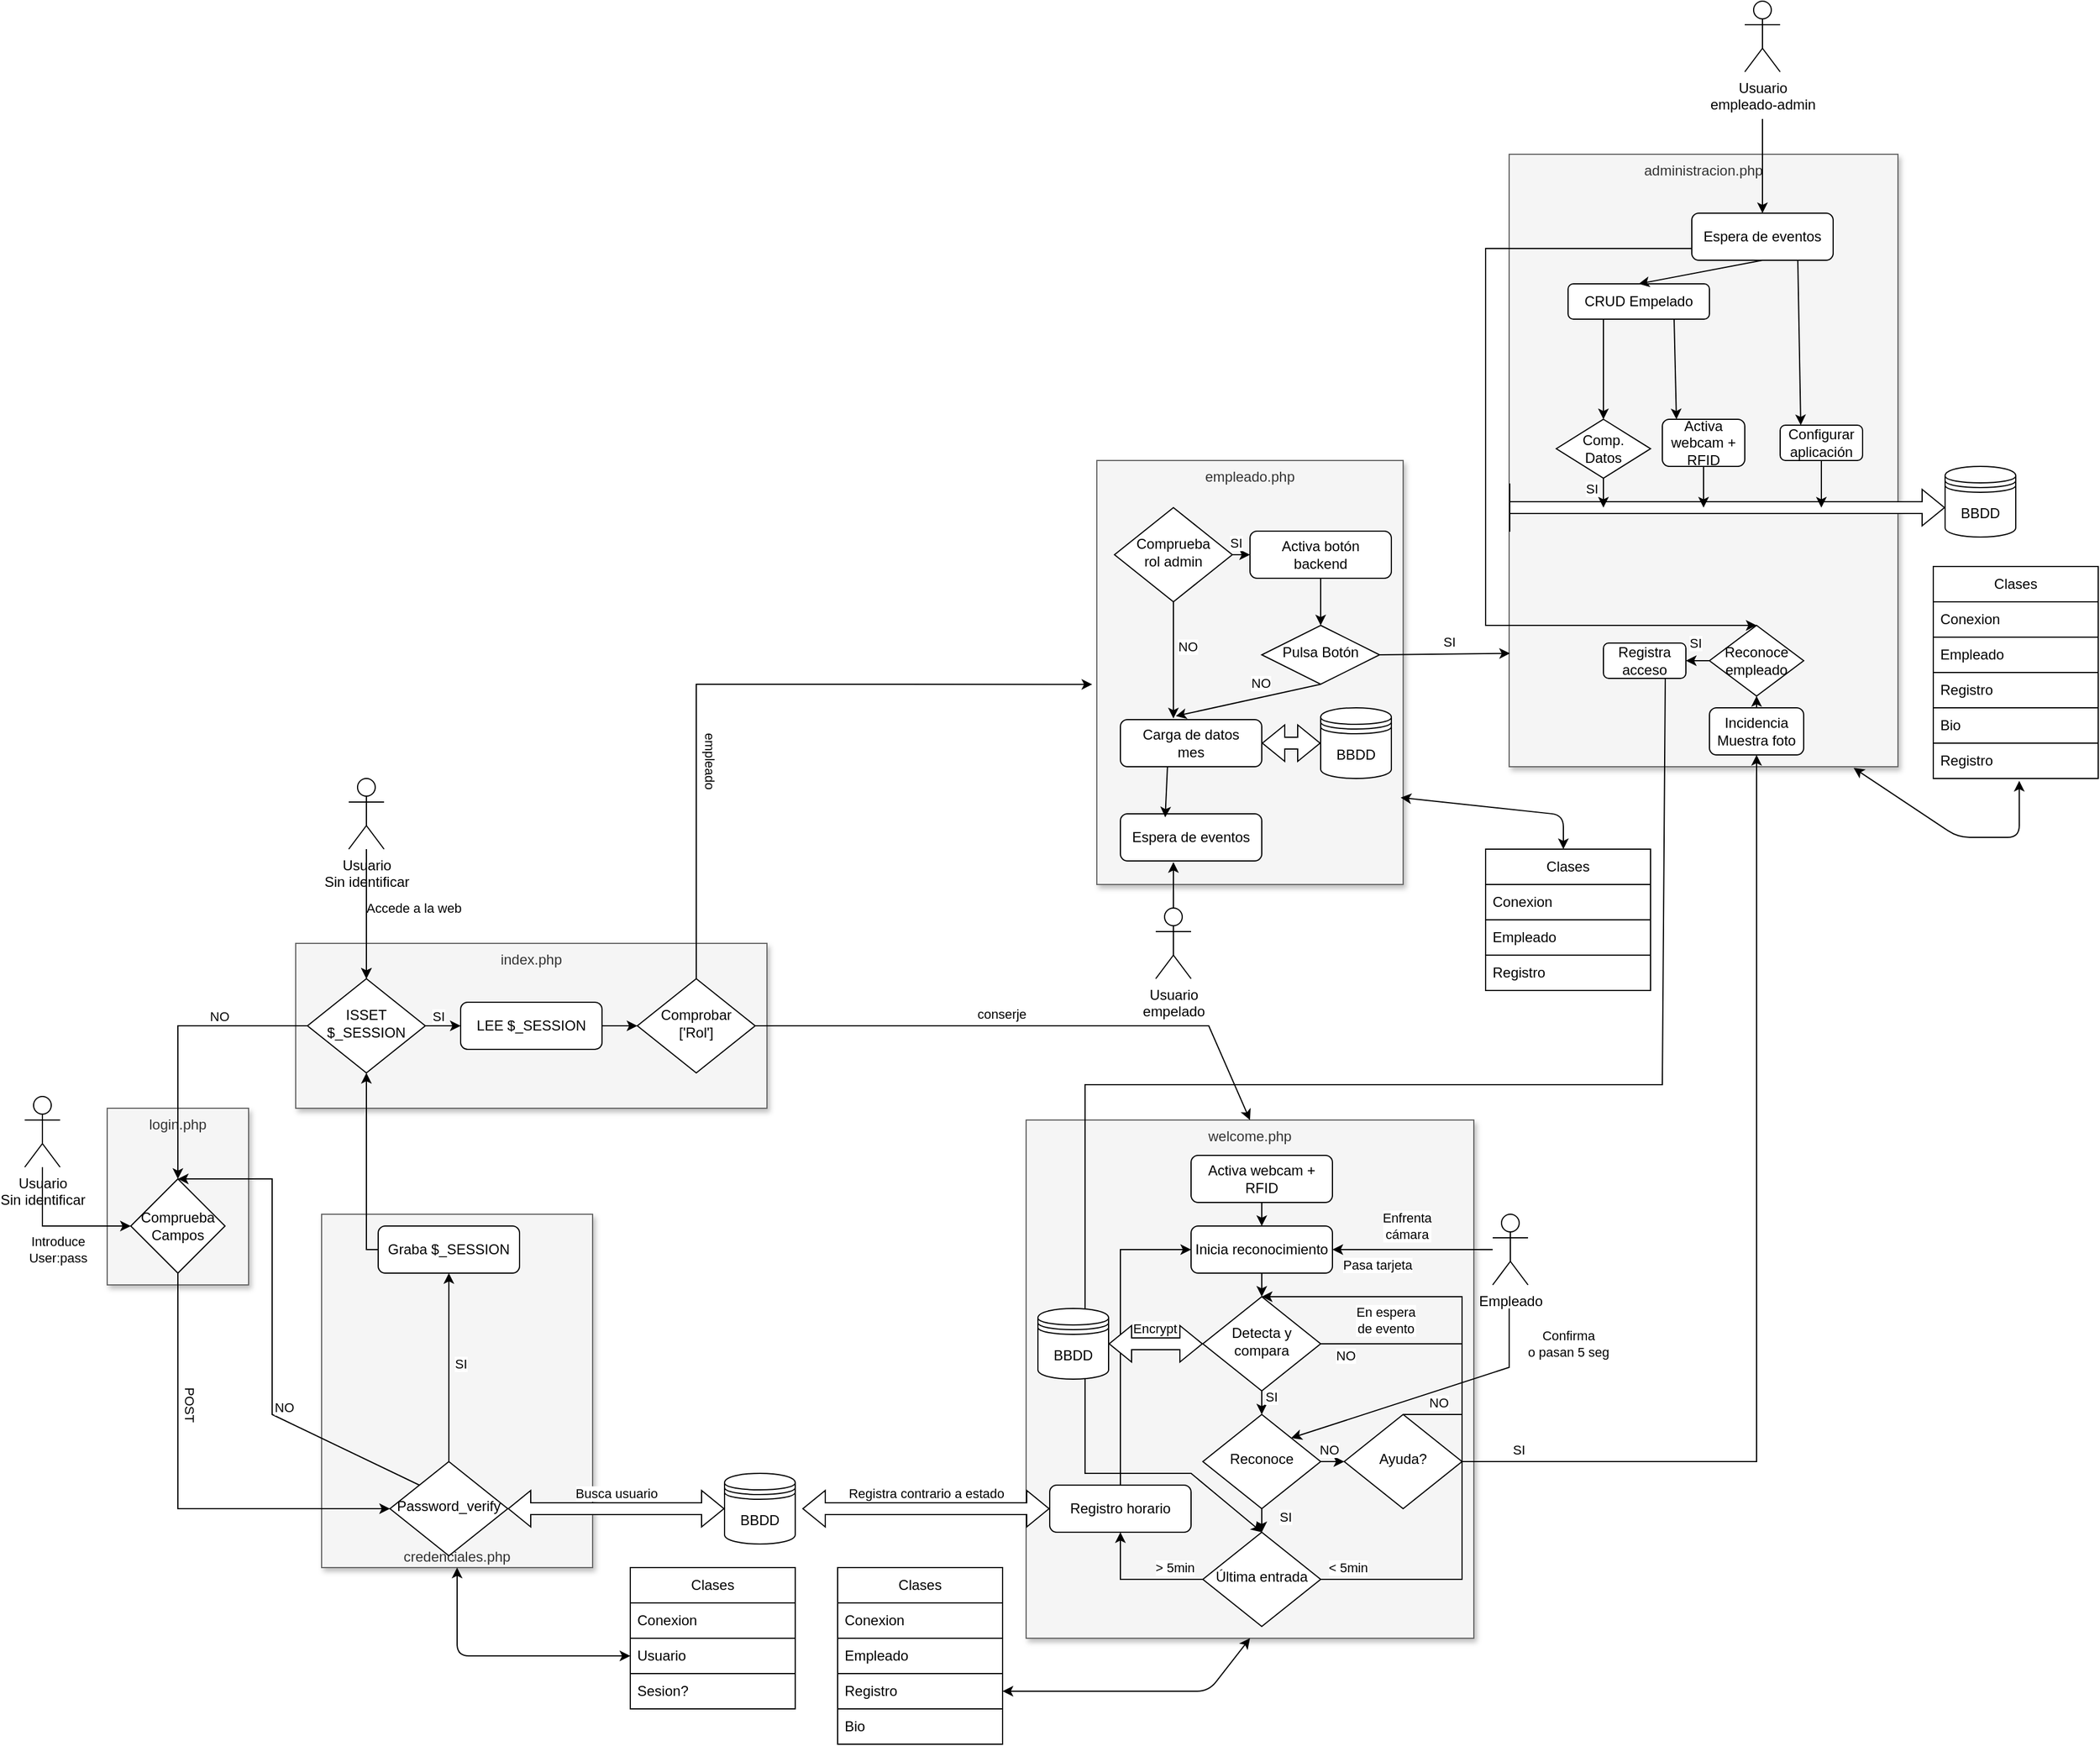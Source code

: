 <mxfile version="26.0.14">
  <diagram id="C5RBs43oDa-KdzZeNtuy" name="Page-1">
    <mxGraphModel dx="1650" dy="1921" grid="1" gridSize="10" guides="1" tooltips="1" connect="1" arrows="1" fold="1" page="1" pageScale="1" pageWidth="1654" pageHeight="1169" math="0" shadow="0">
      <root>
        <mxCell id="WIyWlLk6GJQsqaUBKTNV-0" />
        <mxCell id="WIyWlLk6GJQsqaUBKTNV-1" parent="WIyWlLk6GJQsqaUBKTNV-0" />
        <mxCell id="ayNapSwOZ2cSCfhmDnsV-29" value="credenciales.php" style="rounded=0;whiteSpace=wrap;html=1;shadow=1;fillColor=#f5f5f5;fontColor=#333333;strokeColor=#666666;verticalAlign=bottom;" parent="WIyWlLk6GJQsqaUBKTNV-1" vertex="1">
          <mxGeometry x="332" y="380" width="230" height="300" as="geometry" />
        </mxCell>
        <mxCell id="ayNapSwOZ2cSCfhmDnsV-28" value="index.php" style="rounded=0;whiteSpace=wrap;html=1;shadow=1;fillColor=#f5f5f5;fontColor=#333333;strokeColor=#666666;verticalAlign=top;" parent="WIyWlLk6GJQsqaUBKTNV-1" vertex="1">
          <mxGeometry x="310" y="150" width="400" height="140" as="geometry" />
        </mxCell>
        <mxCell id="WIyWlLk6GJQsqaUBKTNV-7" value="login.php" style="rounded=0;whiteSpace=wrap;html=1;fontSize=12;glass=0;strokeWidth=1;shadow=1;verticalAlign=top;fillColor=#f5f5f5;fontColor=#333333;strokeColor=#666666;" parent="WIyWlLk6GJQsqaUBKTNV-1" vertex="1">
          <mxGeometry x="150" y="290" width="120" height="150" as="geometry" />
        </mxCell>
        <mxCell id="WIyWlLk6GJQsqaUBKTNV-10" value="ISSET&lt;div&gt;$_SESSION&lt;/div&gt;" style="rhombus;whiteSpace=wrap;html=1;shadow=0;fontFamily=Helvetica;fontSize=12;align=center;strokeWidth=1;spacing=6;spacingTop=-4;" parent="WIyWlLk6GJQsqaUBKTNV-1" vertex="1">
          <mxGeometry x="320" y="180" width="100" height="80" as="geometry" />
        </mxCell>
        <mxCell id="WIyWlLk6GJQsqaUBKTNV-11" value="empleado.php" style="rounded=0;whiteSpace=wrap;html=1;fontSize=12;glass=0;strokeWidth=1;shadow=1;verticalAlign=top;fillColor=#f5f5f5;fontColor=#333333;strokeColor=#666666;" parent="WIyWlLk6GJQsqaUBKTNV-1" vertex="1">
          <mxGeometry x="990" y="-260" width="260" height="360" as="geometry" />
        </mxCell>
        <mxCell id="WIyWlLk6GJQsqaUBKTNV-12" value="welcome.php" style="rounded=0;whiteSpace=wrap;html=1;fontSize=12;glass=0;strokeWidth=1;shadow=1;verticalAlign=top;fillColor=#f5f5f5;fontColor=#333333;strokeColor=#666666;" parent="WIyWlLk6GJQsqaUBKTNV-1" vertex="1">
          <mxGeometry x="930" y="300" width="380" height="440" as="geometry" />
        </mxCell>
        <mxCell id="ayNapSwOZ2cSCfhmDnsV-0" value="Comprobar [&#39;Rol&#39;]" style="rhombus;whiteSpace=wrap;html=1;shadow=0;fontFamily=Helvetica;fontSize=12;align=center;strokeWidth=1;spacing=6;spacingTop=-4;" parent="WIyWlLk6GJQsqaUBKTNV-1" vertex="1">
          <mxGeometry x="600" y="180" width="100" height="80" as="geometry" />
        </mxCell>
        <mxCell id="ayNapSwOZ2cSCfhmDnsV-1" style="edgeStyle=orthogonalEdgeStyle;rounded=0;orthogonalLoop=1;jettySize=auto;html=1;exitX=0.5;exitY=1;exitDx=0;exitDy=0;" parent="WIyWlLk6GJQsqaUBKTNV-1" source="WIyWlLk6GJQsqaUBKTNV-12" target="WIyWlLk6GJQsqaUBKTNV-12" edge="1">
          <mxGeometry relative="1" as="geometry" />
        </mxCell>
        <mxCell id="ayNapSwOZ2cSCfhmDnsV-2" value="" style="endArrow=classic;html=1;rounded=0;exitX=0;exitY=0.5;exitDx=0;exitDy=0;entryX=0.5;entryY=0;entryDx=0;entryDy=0;" parent="WIyWlLk6GJQsqaUBKTNV-1" source="WIyWlLk6GJQsqaUBKTNV-10" target="ayNapSwOZ2cSCfhmDnsV-30" edge="1">
          <mxGeometry width="50" height="50" relative="1" as="geometry">
            <mxPoint x="650" y="530" as="sourcePoint" />
            <mxPoint x="700" y="480" as="targetPoint" />
            <Array as="points">
              <mxPoint x="210" y="220" />
            </Array>
          </mxGeometry>
        </mxCell>
        <mxCell id="ayNapSwOZ2cSCfhmDnsV-8" value="NO" style="edgeLabel;html=1;align=center;verticalAlign=middle;resizable=0;points=[];" parent="ayNapSwOZ2cSCfhmDnsV-2" vertex="1" connectable="0">
          <mxGeometry x="-0.369" relative="1" as="geometry">
            <mxPoint y="-8" as="offset" />
          </mxGeometry>
        </mxCell>
        <mxCell id="ayNapSwOZ2cSCfhmDnsV-3" value="" style="endArrow=classic;html=1;rounded=0;exitX=1;exitY=0.5;exitDx=0;exitDy=0;entryX=0;entryY=0.5;entryDx=0;entryDy=0;" parent="WIyWlLk6GJQsqaUBKTNV-1" source="WIyWlLk6GJQsqaUBKTNV-10" target="ayNapSwOZ2cSCfhmDnsV-11" edge="1">
          <mxGeometry width="50" height="50" relative="1" as="geometry">
            <mxPoint x="540" y="480" as="sourcePoint" />
            <mxPoint x="480" y="340" as="targetPoint" />
          </mxGeometry>
        </mxCell>
        <mxCell id="ayNapSwOZ2cSCfhmDnsV-9" value="SI" style="edgeLabel;html=1;align=center;verticalAlign=middle;resizable=0;points=[];" parent="ayNapSwOZ2cSCfhmDnsV-3" vertex="1" connectable="0">
          <mxGeometry x="-0.257" y="-1" relative="1" as="geometry">
            <mxPoint y="-9" as="offset" />
          </mxGeometry>
        </mxCell>
        <mxCell id="ayNapSwOZ2cSCfhmDnsV-4" value="" style="endArrow=classic;html=1;rounded=0;entryX=-0.015;entryY=0.528;entryDx=0;entryDy=0;entryPerimeter=0;" parent="WIyWlLk6GJQsqaUBKTNV-1" target="WIyWlLk6GJQsqaUBKTNV-11" edge="1">
          <mxGeometry width="50" height="50" relative="1" as="geometry">
            <mxPoint x="650" y="180" as="sourcePoint" />
            <mxPoint x="850" y="480" as="targetPoint" />
            <Array as="points">
              <mxPoint x="650" y="-70" />
            </Array>
          </mxGeometry>
        </mxCell>
        <mxCell id="ayNapSwOZ2cSCfhmDnsV-6" value="empleado" style="edgeLabel;html=1;align=center;verticalAlign=middle;resizable=0;points=[];rotation=90;" parent="ayNapSwOZ2cSCfhmDnsV-4" vertex="1" connectable="0">
          <mxGeometry x="-0.343" y="-1" relative="1" as="geometry">
            <mxPoint x="11" y="7" as="offset" />
          </mxGeometry>
        </mxCell>
        <mxCell id="ayNapSwOZ2cSCfhmDnsV-5" value="" style="endArrow=classic;html=1;rounded=0;exitX=1;exitY=0.5;exitDx=0;exitDy=0;entryX=0.5;entryY=0;entryDx=0;entryDy=0;" parent="WIyWlLk6GJQsqaUBKTNV-1" source="ayNapSwOZ2cSCfhmDnsV-0" target="WIyWlLk6GJQsqaUBKTNV-12" edge="1">
          <mxGeometry width="50" height="50" relative="1" as="geometry">
            <mxPoint x="800" y="530" as="sourcePoint" />
            <mxPoint x="850" y="480" as="targetPoint" />
            <Array as="points">
              <mxPoint x="1085" y="220" />
            </Array>
          </mxGeometry>
        </mxCell>
        <mxCell id="ayNapSwOZ2cSCfhmDnsV-7" value="conserje" style="edgeLabel;html=1;align=center;verticalAlign=middle;resizable=0;points=[];" parent="ayNapSwOZ2cSCfhmDnsV-5" vertex="1" connectable="0">
          <mxGeometry x="-0.114" relative="1" as="geometry">
            <mxPoint y="-10" as="offset" />
          </mxGeometry>
        </mxCell>
        <mxCell id="ayNapSwOZ2cSCfhmDnsV-10" value="BBDD" style="shape=datastore;whiteSpace=wrap;html=1;" parent="WIyWlLk6GJQsqaUBKTNV-1" vertex="1">
          <mxGeometry x="674" y="600" width="60" height="60" as="geometry" />
        </mxCell>
        <mxCell id="ayNapSwOZ2cSCfhmDnsV-13" style="edgeStyle=orthogonalEdgeStyle;rounded=0;orthogonalLoop=1;jettySize=auto;html=1;exitX=1;exitY=0.5;exitDx=0;exitDy=0;entryX=0;entryY=0.5;entryDx=0;entryDy=0;" parent="WIyWlLk6GJQsqaUBKTNV-1" source="ayNapSwOZ2cSCfhmDnsV-11" target="ayNapSwOZ2cSCfhmDnsV-0" edge="1">
          <mxGeometry relative="1" as="geometry" />
        </mxCell>
        <mxCell id="ayNapSwOZ2cSCfhmDnsV-11" value="LEE $_SESSION" style="rounded=1;whiteSpace=wrap;html=1;" parent="WIyWlLk6GJQsqaUBKTNV-1" vertex="1">
          <mxGeometry x="450" y="200" width="120" height="40" as="geometry" />
        </mxCell>
        <mxCell id="ayNapSwOZ2cSCfhmDnsV-12" value="" style="endArrow=classic;html=1;rounded=0;exitX=0.5;exitY=1;exitDx=0;exitDy=0;entryX=0;entryY=0.5;entryDx=0;entryDy=0;" parent="WIyWlLk6GJQsqaUBKTNV-1" source="ayNapSwOZ2cSCfhmDnsV-30" target="ayNapSwOZ2cSCfhmDnsV-19" edge="1">
          <mxGeometry width="50" height="50" relative="1" as="geometry">
            <mxPoint x="580" y="490" as="sourcePoint" />
            <mxPoint x="380" y="630" as="targetPoint" />
            <Array as="points">
              <mxPoint x="210" y="630" />
            </Array>
          </mxGeometry>
        </mxCell>
        <mxCell id="ayNapSwOZ2cSCfhmDnsV-15" value="POST" style="edgeLabel;html=1;align=center;verticalAlign=middle;resizable=0;points=[];rotation=90;" parent="ayNapSwOZ2cSCfhmDnsV-12" vertex="1" connectable="0">
          <mxGeometry x="-0.415" y="1" relative="1" as="geometry">
            <mxPoint x="9" as="offset" />
          </mxGeometry>
        </mxCell>
        <mxCell id="ayNapSwOZ2cSCfhmDnsV-17" value="" style="shape=flexArrow;endArrow=classic;startArrow=classic;html=1;rounded=0;exitX=1;exitY=0.5;exitDx=0;exitDy=0;entryX=0;entryY=0.5;entryDx=0;entryDy=0;fillColor=default;fillStyle=solid;" parent="WIyWlLk6GJQsqaUBKTNV-1" source="ayNapSwOZ2cSCfhmDnsV-19" target="ayNapSwOZ2cSCfhmDnsV-10" edge="1">
          <mxGeometry width="100" height="100" relative="1" as="geometry">
            <mxPoint x="500" y="630" as="sourcePoint" />
            <mxPoint x="720" y="450" as="targetPoint" />
          </mxGeometry>
        </mxCell>
        <mxCell id="ayNapSwOZ2cSCfhmDnsV-18" value="Busca usuario" style="edgeLabel;html=1;align=center;verticalAlign=middle;resizable=0;points=[];" parent="ayNapSwOZ2cSCfhmDnsV-17" vertex="1" connectable="0">
          <mxGeometry relative="1" as="geometry">
            <mxPoint y="-13" as="offset" />
          </mxGeometry>
        </mxCell>
        <mxCell id="ayNapSwOZ2cSCfhmDnsV-19" value="Password_verify" style="rhombus;whiteSpace=wrap;html=1;shadow=0;fontFamily=Helvetica;fontSize=12;align=center;strokeWidth=1;spacing=6;spacingTop=-4;" parent="WIyWlLk6GJQsqaUBKTNV-1" vertex="1">
          <mxGeometry x="390" y="590" width="100" height="80" as="geometry" />
        </mxCell>
        <mxCell id="ayNapSwOZ2cSCfhmDnsV-20" value="" style="endArrow=classic;html=1;rounded=0;exitX=0;exitY=0;exitDx=0;exitDy=0;entryX=0.5;entryY=0;entryDx=0;entryDy=0;" parent="WIyWlLk6GJQsqaUBKTNV-1" source="ayNapSwOZ2cSCfhmDnsV-19" target="ayNapSwOZ2cSCfhmDnsV-30" edge="1">
          <mxGeometry width="50" height="50" relative="1" as="geometry">
            <mxPoint x="650" y="530" as="sourcePoint" />
            <mxPoint x="700" y="480" as="targetPoint" />
            <Array as="points">
              <mxPoint x="290" y="550" />
              <mxPoint x="290" y="350" />
            </Array>
          </mxGeometry>
        </mxCell>
        <mxCell id="ayNapSwOZ2cSCfhmDnsV-27" value="NO" style="edgeLabel;html=1;align=center;verticalAlign=middle;resizable=0;points=[];" parent="ayNapSwOZ2cSCfhmDnsV-20" vertex="1" connectable="0">
          <mxGeometry x="-0.225" y="-7" relative="1" as="geometry">
            <mxPoint x="3" y="17" as="offset" />
          </mxGeometry>
        </mxCell>
        <mxCell id="ayNapSwOZ2cSCfhmDnsV-21" value="" style="endArrow=classic;html=1;rounded=0;exitX=0.5;exitY=0;exitDx=0;exitDy=0;entryX=0.5;entryY=1;entryDx=0;entryDy=0;" parent="WIyWlLk6GJQsqaUBKTNV-1" source="ayNapSwOZ2cSCfhmDnsV-19" target="ayNapSwOZ2cSCfhmDnsV-23" edge="1">
          <mxGeometry width="50" height="50" relative="1" as="geometry">
            <mxPoint x="562" y="530" as="sourcePoint" />
            <mxPoint x="440" y="490" as="targetPoint" />
            <Array as="points" />
          </mxGeometry>
        </mxCell>
        <mxCell id="ayNapSwOZ2cSCfhmDnsV-22" value="SI" style="edgeLabel;html=1;align=center;verticalAlign=middle;resizable=0;points=[];" parent="ayNapSwOZ2cSCfhmDnsV-21" vertex="1" connectable="0">
          <mxGeometry x="0.04" relative="1" as="geometry">
            <mxPoint x="10" as="offset" />
          </mxGeometry>
        </mxCell>
        <mxCell id="ayNapSwOZ2cSCfhmDnsV-23" value="Graba $_SESSION" style="rounded=1;whiteSpace=wrap;html=1;fontSize=12;glass=0;strokeWidth=1;shadow=0;" parent="WIyWlLk6GJQsqaUBKTNV-1" vertex="1">
          <mxGeometry x="380" y="390" width="120" height="40" as="geometry" />
        </mxCell>
        <mxCell id="ayNapSwOZ2cSCfhmDnsV-24" value="" style="endArrow=classic;html=1;rounded=0;exitX=0;exitY=0.5;exitDx=0;exitDy=0;entryX=0.5;entryY=1;entryDx=0;entryDy=0;" parent="WIyWlLk6GJQsqaUBKTNV-1" source="ayNapSwOZ2cSCfhmDnsV-23" target="WIyWlLk6GJQsqaUBKTNV-10" edge="1">
          <mxGeometry width="50" height="50" relative="1" as="geometry">
            <mxPoint x="650" y="530" as="sourcePoint" />
            <mxPoint x="700" y="480" as="targetPoint" />
            <Array as="points">
              <mxPoint x="370" y="410" />
            </Array>
          </mxGeometry>
        </mxCell>
        <mxCell id="ayNapSwOZ2cSCfhmDnsV-30" value="Comprueba&lt;div&gt;Campos&lt;/div&gt;" style="rhombus;whiteSpace=wrap;html=1;" parent="WIyWlLk6GJQsqaUBKTNV-1" vertex="1">
          <mxGeometry x="170" y="350" width="80" height="80" as="geometry" />
        </mxCell>
        <mxCell id="ayNapSwOZ2cSCfhmDnsV-31" value="Activa webcam + RFID" style="rounded=1;whiteSpace=wrap;html=1;" parent="WIyWlLk6GJQsqaUBKTNV-1" vertex="1">
          <mxGeometry x="1070" y="330" width="120" height="40" as="geometry" />
        </mxCell>
        <mxCell id="ayNapSwOZ2cSCfhmDnsV-32" value="Clases" style="swimlane;fontStyle=0;childLayout=stackLayout;horizontal=1;startSize=30;horizontalStack=0;resizeParent=1;resizeParentMax=0;resizeLast=0;collapsible=1;marginBottom=0;whiteSpace=wrap;html=1;" parent="WIyWlLk6GJQsqaUBKTNV-1" vertex="1">
          <mxGeometry x="594" y="680" width="140" height="120" as="geometry" />
        </mxCell>
        <mxCell id="ayNapSwOZ2cSCfhmDnsV-33" value="Conexion" style="text;strokeColor=none;fillColor=none;align=left;verticalAlign=middle;spacingLeft=4;spacingRight=4;overflow=hidden;points=[[0,0.5],[1,0.5]];portConstraint=eastwest;rotatable=0;whiteSpace=wrap;html=1;" parent="ayNapSwOZ2cSCfhmDnsV-32" vertex="1">
          <mxGeometry y="30" width="140" height="30" as="geometry" />
        </mxCell>
        <mxCell id="ayNapSwOZ2cSCfhmDnsV-34" value="Usuario" style="text;strokeColor=default;fillColor=none;align=left;verticalAlign=middle;spacingLeft=4;spacingRight=4;overflow=hidden;points=[[0,0.5],[1,0.5]];portConstraint=eastwest;rotatable=0;whiteSpace=wrap;html=1;" parent="ayNapSwOZ2cSCfhmDnsV-32" vertex="1">
          <mxGeometry y="60" width="140" height="30" as="geometry" />
        </mxCell>
        <mxCell id="ayNapSwOZ2cSCfhmDnsV-35" value="Sesion?" style="text;strokeColor=none;fillColor=none;align=left;verticalAlign=middle;spacingLeft=4;spacingRight=4;overflow=hidden;points=[[0,0.5],[1,0.5]];portConstraint=eastwest;rotatable=0;whiteSpace=wrap;html=1;" parent="ayNapSwOZ2cSCfhmDnsV-32" vertex="1">
          <mxGeometry y="90" width="140" height="30" as="geometry" />
        </mxCell>
        <mxCell id="ayNapSwOZ2cSCfhmDnsV-36" value="" style="endArrow=classic;startArrow=classic;html=1;rounded=1;entryX=0.5;entryY=1;entryDx=0;entryDy=0;exitX=0;exitY=0.5;exitDx=0;exitDy=0;curved=0;jumpStyle=arc;" parent="WIyWlLk6GJQsqaUBKTNV-1" source="ayNapSwOZ2cSCfhmDnsV-34" target="ayNapSwOZ2cSCfhmDnsV-29" edge="1">
          <mxGeometry width="50" height="50" relative="1" as="geometry">
            <mxPoint x="390" y="710" as="sourcePoint" />
            <mxPoint x="440" y="660" as="targetPoint" />
            <Array as="points">
              <mxPoint x="447" y="755" />
            </Array>
          </mxGeometry>
        </mxCell>
        <mxCell id="ayNapSwOZ2cSCfhmDnsV-38" value="Detecta y compara" style="rhombus;whiteSpace=wrap;html=1;shadow=0;fontFamily=Helvetica;fontSize=12;align=center;strokeWidth=1;spacing=6;spacingTop=-4;" parent="WIyWlLk6GJQsqaUBKTNV-1" vertex="1">
          <mxGeometry x="1080" y="450" width="100" height="80" as="geometry" />
        </mxCell>
        <mxCell id="ayNapSwOZ2cSCfhmDnsV-39" value="Reconoce" style="rhombus;whiteSpace=wrap;html=1;shadow=0;fontFamily=Helvetica;fontSize=12;align=center;strokeWidth=1;spacing=6;spacingTop=-4;" parent="WIyWlLk6GJQsqaUBKTNV-1" vertex="1">
          <mxGeometry x="1080" y="550" width="100" height="80" as="geometry" />
        </mxCell>
        <mxCell id="ayNapSwOZ2cSCfhmDnsV-40" value="Registro horario" style="rounded=1;whiteSpace=wrap;html=1;" parent="WIyWlLk6GJQsqaUBKTNV-1" vertex="1">
          <mxGeometry x="950" y="610" width="120" height="40" as="geometry" />
        </mxCell>
        <mxCell id="ayNapSwOZ2cSCfhmDnsV-41" value="Última entrada" style="rhombus;whiteSpace=wrap;html=1;shadow=0;fontFamily=Helvetica;fontSize=12;align=center;strokeWidth=1;spacing=6;spacingTop=-4;" parent="WIyWlLk6GJQsqaUBKTNV-1" vertex="1">
          <mxGeometry x="1080" y="650" width="100" height="80" as="geometry" />
        </mxCell>
        <mxCell id="ayNapSwOZ2cSCfhmDnsV-42" value="" style="endArrow=classic;html=1;rounded=0;exitX=0.5;exitY=1;exitDx=0;exitDy=0;entryX=0.5;entryY=0;entryDx=0;entryDy=0;" parent="WIyWlLk6GJQsqaUBKTNV-1" source="ayNapSwOZ2cSCfhmDnsV-46" target="ayNapSwOZ2cSCfhmDnsV-38" edge="1">
          <mxGeometry width="50" height="50" relative="1" as="geometry">
            <mxPoint x="1150" y="610" as="sourcePoint" />
            <mxPoint x="1125" y="400" as="targetPoint" />
          </mxGeometry>
        </mxCell>
        <mxCell id="ayNapSwOZ2cSCfhmDnsV-43" value="" style="endArrow=classic;html=1;rounded=0;exitX=0.5;exitY=1;exitDx=0;exitDy=0;entryX=0.5;entryY=0;entryDx=0;entryDy=0;" parent="WIyWlLk6GJQsqaUBKTNV-1" source="ayNapSwOZ2cSCfhmDnsV-38" target="ayNapSwOZ2cSCfhmDnsV-39" edge="1">
          <mxGeometry width="50" height="50" relative="1" as="geometry">
            <mxPoint x="1390" y="520" as="sourcePoint" />
            <mxPoint x="1410" y="480" as="targetPoint" />
          </mxGeometry>
        </mxCell>
        <mxCell id="ayNapSwOZ2cSCfhmDnsV-55" value="SI" style="edgeLabel;html=1;align=center;verticalAlign=middle;resizable=0;points=[];" parent="ayNapSwOZ2cSCfhmDnsV-43" vertex="1" connectable="0">
          <mxGeometry x="-0.5" y="-1" relative="1" as="geometry">
            <mxPoint x="9" as="offset" />
          </mxGeometry>
        </mxCell>
        <mxCell id="ayNapSwOZ2cSCfhmDnsV-44" value="" style="endArrow=classic;html=1;rounded=0;entryX=0.5;entryY=0;entryDx=0;entryDy=0;exitX=0.5;exitY=1;exitDx=0;exitDy=0;" parent="WIyWlLk6GJQsqaUBKTNV-1" source="ayNapSwOZ2cSCfhmDnsV-39" target="ayNapSwOZ2cSCfhmDnsV-41" edge="1">
          <mxGeometry width="50" height="50" relative="1" as="geometry">
            <mxPoint x="1400" y="590" as="sourcePoint" />
            <mxPoint x="1200" y="560" as="targetPoint" />
          </mxGeometry>
        </mxCell>
        <mxCell id="ayNapSwOZ2cSCfhmDnsV-58" value="SI" style="edgeLabel;html=1;align=center;verticalAlign=middle;resizable=0;points=[];" parent="ayNapSwOZ2cSCfhmDnsV-44" vertex="1" connectable="0">
          <mxGeometry x="-0.3" y="-2" relative="1" as="geometry">
            <mxPoint x="22" as="offset" />
          </mxGeometry>
        </mxCell>
        <mxCell id="ayNapSwOZ2cSCfhmDnsV-45" value="" style="endArrow=classic;html=1;rounded=0;exitX=0.5;exitY=1;exitDx=0;exitDy=0;entryX=0.5;entryY=0;entryDx=0;entryDy=0;" parent="WIyWlLk6GJQsqaUBKTNV-1" source="ayNapSwOZ2cSCfhmDnsV-31" target="ayNapSwOZ2cSCfhmDnsV-46" edge="1">
          <mxGeometry width="50" height="50" relative="1" as="geometry">
            <mxPoint x="1470" y="610" as="sourcePoint" />
            <mxPoint x="1490" y="550" as="targetPoint" />
          </mxGeometry>
        </mxCell>
        <mxCell id="ayNapSwOZ2cSCfhmDnsV-46" value="Inicia reconocimiento" style="rounded=1;whiteSpace=wrap;html=1;" parent="WIyWlLk6GJQsqaUBKTNV-1" vertex="1">
          <mxGeometry x="1070" y="390" width="120" height="40" as="geometry" />
        </mxCell>
        <mxCell id="ayNapSwOZ2cSCfhmDnsV-48" value="" style="endArrow=classic;html=1;rounded=0;entryX=0.5;entryY=1;entryDx=0;entryDy=0;exitX=0;exitY=0.5;exitDx=0;exitDy=0;" parent="WIyWlLk6GJQsqaUBKTNV-1" source="ayNapSwOZ2cSCfhmDnsV-41" target="ayNapSwOZ2cSCfhmDnsV-40" edge="1">
          <mxGeometry width="50" height="50" relative="1" as="geometry">
            <mxPoint x="1150" y="610" as="sourcePoint" />
            <mxPoint x="1200" y="560" as="targetPoint" />
            <Array as="points">
              <mxPoint x="1010" y="690" />
            </Array>
          </mxGeometry>
        </mxCell>
        <mxCell id="ayNapSwOZ2cSCfhmDnsV-59" value="&amp;gt; 5min" style="edgeLabel;html=1;align=center;verticalAlign=middle;resizable=0;points=[];" parent="ayNapSwOZ2cSCfhmDnsV-48" vertex="1" connectable="0">
          <mxGeometry x="-0.567" relative="1" as="geometry">
            <mxPoint y="-10" as="offset" />
          </mxGeometry>
        </mxCell>
        <mxCell id="ayNapSwOZ2cSCfhmDnsV-49" value="" style="endArrow=classic;html=1;rounded=0;exitX=0.5;exitY=0;exitDx=0;exitDy=0;entryX=0;entryY=0.5;entryDx=0;entryDy=0;" parent="WIyWlLk6GJQsqaUBKTNV-1" source="ayNapSwOZ2cSCfhmDnsV-40" target="ayNapSwOZ2cSCfhmDnsV-46" edge="1">
          <mxGeometry width="50" height="50" relative="1" as="geometry">
            <mxPoint x="1150" y="610" as="sourcePoint" />
            <mxPoint x="1200" y="560" as="targetPoint" />
            <Array as="points">
              <mxPoint x="1010" y="410" />
            </Array>
          </mxGeometry>
        </mxCell>
        <mxCell id="ayNapSwOZ2cSCfhmDnsV-50" value="" style="endArrow=classic;html=1;rounded=0;exitX=1;exitY=0.5;exitDx=0;exitDy=0;entryX=0.5;entryY=0;entryDx=0;entryDy=0;" parent="WIyWlLk6GJQsqaUBKTNV-1" source="ayNapSwOZ2cSCfhmDnsV-38" target="ayNapSwOZ2cSCfhmDnsV-38" edge="1">
          <mxGeometry width="50" height="50" relative="1" as="geometry">
            <mxPoint x="1219" y="490" as="sourcePoint" />
            <mxPoint x="1169" y="450" as="targetPoint" />
            <Array as="points">
              <mxPoint x="1300" y="490" />
              <mxPoint x="1300" y="470" />
              <mxPoint x="1300" y="450" />
            </Array>
          </mxGeometry>
        </mxCell>
        <mxCell id="ayNapSwOZ2cSCfhmDnsV-54" value="En espera&lt;div&gt;de evento&lt;/div&gt;" style="edgeLabel;html=1;align=center;verticalAlign=middle;resizable=0;points=[];" parent="ayNapSwOZ2cSCfhmDnsV-50" vertex="1" connectable="0">
          <mxGeometry x="0.444" relative="1" as="geometry">
            <mxPoint x="13" y="20" as="offset" />
          </mxGeometry>
        </mxCell>
        <mxCell id="ayNapSwOZ2cSCfhmDnsV-56" value="NO" style="edgeLabel;html=1;align=center;verticalAlign=middle;resizable=0;points=[];" parent="ayNapSwOZ2cSCfhmDnsV-50" vertex="1" connectable="0">
          <mxGeometry x="-0.87" y="-1" relative="1" as="geometry">
            <mxPoint x="-1" y="9" as="offset" />
          </mxGeometry>
        </mxCell>
        <mxCell id="ayNapSwOZ2cSCfhmDnsV-52" value="" style="endArrow=classic;html=1;rounded=0;exitX=1;exitY=0.5;exitDx=0;exitDy=0;entryX=0;entryY=0.5;entryDx=0;entryDy=0;" parent="WIyWlLk6GJQsqaUBKTNV-1" source="ayNapSwOZ2cSCfhmDnsV-39" target="oM2DVGxnQeL19TPXKnHH-7" edge="1">
          <mxGeometry width="50" height="50" relative="1" as="geometry">
            <mxPoint x="1150" y="610" as="sourcePoint" />
            <mxPoint x="1320" y="590" as="targetPoint" />
            <Array as="points" />
          </mxGeometry>
        </mxCell>
        <mxCell id="ayNapSwOZ2cSCfhmDnsV-57" value="NO" style="edgeLabel;html=1;align=center;verticalAlign=middle;resizable=0;points=[];" parent="ayNapSwOZ2cSCfhmDnsV-52" vertex="1" connectable="0">
          <mxGeometry x="-0.811" relative="1" as="geometry">
            <mxPoint x="5" y="-10" as="offset" />
          </mxGeometry>
        </mxCell>
        <mxCell id="ayNapSwOZ2cSCfhmDnsV-53" value="" style="endArrow=none;html=1;rounded=0;exitX=1;exitY=0.5;exitDx=0;exitDy=0;startFill=0;" parent="WIyWlLk6GJQsqaUBKTNV-1" source="ayNapSwOZ2cSCfhmDnsV-41" edge="1">
          <mxGeometry width="50" height="50" relative="1" as="geometry">
            <mxPoint x="1150" y="610" as="sourcePoint" />
            <mxPoint x="1300" y="450" as="targetPoint" />
            <Array as="points">
              <mxPoint x="1300" y="690" />
            </Array>
          </mxGeometry>
        </mxCell>
        <mxCell id="ayNapSwOZ2cSCfhmDnsV-65" value="&amp;lt; 5min" style="edgeLabel;html=1;align=center;verticalAlign=middle;resizable=0;points=[];" parent="ayNapSwOZ2cSCfhmDnsV-53" vertex="1" connectable="0">
          <mxGeometry x="-0.843" y="1" relative="1" as="geometry">
            <mxPoint x="-6" y="-9" as="offset" />
          </mxGeometry>
        </mxCell>
        <mxCell id="ayNapSwOZ2cSCfhmDnsV-60" value="" style="shape=flexArrow;endArrow=classic;startArrow=classic;html=1;rounded=0;exitX=1;exitY=0.5;exitDx=0;exitDy=0;entryX=0;entryY=0.5;entryDx=0;entryDy=0;fillColor=default;fillStyle=solid;" parent="WIyWlLk6GJQsqaUBKTNV-1" target="ayNapSwOZ2cSCfhmDnsV-40" edge="1">
          <mxGeometry width="100" height="100" relative="1" as="geometry">
            <mxPoint x="740" y="630" as="sourcePoint" />
            <mxPoint x="914" y="630" as="targetPoint" />
          </mxGeometry>
        </mxCell>
        <mxCell id="ayNapSwOZ2cSCfhmDnsV-61" value="Registra contrario a estado" style="edgeLabel;html=1;align=center;verticalAlign=middle;resizable=0;points=[];" parent="ayNapSwOZ2cSCfhmDnsV-60" vertex="1" connectable="0">
          <mxGeometry relative="1" as="geometry">
            <mxPoint y="-13" as="offset" />
          </mxGeometry>
        </mxCell>
        <mxCell id="ayNapSwOZ2cSCfhmDnsV-63" value="" style="shape=flexArrow;endArrow=classic;startArrow=classic;html=1;rounded=0;entryX=0;entryY=0.5;entryDx=0;entryDy=0;fillColor=default;fillStyle=solid;" parent="WIyWlLk6GJQsqaUBKTNV-1" source="ayNapSwOZ2cSCfhmDnsV-62" target="ayNapSwOZ2cSCfhmDnsV-38" edge="1">
          <mxGeometry width="100" height="100" relative="1" as="geometry">
            <mxPoint x="1130" y="630" as="sourcePoint" />
            <mxPoint x="1230" y="530" as="targetPoint" />
          </mxGeometry>
        </mxCell>
        <mxCell id="ayNapSwOZ2cSCfhmDnsV-64" value="Encrypt" style="edgeLabel;html=1;align=center;verticalAlign=middle;resizable=0;points=[];" parent="ayNapSwOZ2cSCfhmDnsV-63" vertex="1" connectable="0">
          <mxGeometry y="1" relative="1" as="geometry">
            <mxPoint x="-1" y="-12" as="offset" />
          </mxGeometry>
        </mxCell>
        <mxCell id="ayNapSwOZ2cSCfhmDnsV-66" value="Clases" style="swimlane;fontStyle=0;childLayout=stackLayout;horizontal=1;startSize=30;horizontalStack=0;resizeParent=1;resizeParentMax=0;resizeLast=0;collapsible=1;marginBottom=0;whiteSpace=wrap;html=1;" parent="WIyWlLk6GJQsqaUBKTNV-1" vertex="1">
          <mxGeometry x="770" y="680" width="140" height="120" as="geometry" />
        </mxCell>
        <mxCell id="ayNapSwOZ2cSCfhmDnsV-67" value="Conexion" style="text;strokeColor=none;fillColor=none;align=left;verticalAlign=middle;spacingLeft=4;spacingRight=4;overflow=hidden;points=[[0,0.5],[1,0.5]];portConstraint=eastwest;rotatable=0;whiteSpace=wrap;html=1;" parent="ayNapSwOZ2cSCfhmDnsV-66" vertex="1">
          <mxGeometry y="30" width="140" height="30" as="geometry" />
        </mxCell>
        <mxCell id="ayNapSwOZ2cSCfhmDnsV-68" value="Empleado" style="text;strokeColor=default;fillColor=none;align=left;verticalAlign=middle;spacingLeft=4;spacingRight=4;overflow=hidden;points=[[0,0.5],[1,0.5]];portConstraint=eastwest;rotatable=0;whiteSpace=wrap;html=1;" parent="ayNapSwOZ2cSCfhmDnsV-66" vertex="1">
          <mxGeometry y="60" width="140" height="30" as="geometry" />
        </mxCell>
        <mxCell id="ayNapSwOZ2cSCfhmDnsV-69" value="Registro" style="text;strokeColor=none;fillColor=none;align=left;verticalAlign=middle;spacingLeft=4;spacingRight=4;overflow=hidden;points=[[0,0.5],[1,0.5]];portConstraint=eastwest;rotatable=0;whiteSpace=wrap;html=1;" parent="ayNapSwOZ2cSCfhmDnsV-66" vertex="1">
          <mxGeometry y="90" width="140" height="30" as="geometry" />
        </mxCell>
        <mxCell id="ayNapSwOZ2cSCfhmDnsV-70" value="" style="endArrow=classic;startArrow=classic;html=1;rounded=1;entryX=0.5;entryY=1;entryDx=0;entryDy=0;exitX=1;exitY=0.5;exitDx=0;exitDy=0;jumpStyle=arc;curved=0;" parent="WIyWlLk6GJQsqaUBKTNV-1" source="ayNapSwOZ2cSCfhmDnsV-69" target="WIyWlLk6GJQsqaUBKTNV-12" edge="1">
          <mxGeometry width="50" height="50" relative="1" as="geometry">
            <mxPoint x="740" y="610" as="sourcePoint" />
            <mxPoint x="790" y="560" as="targetPoint" />
            <Array as="points">
              <mxPoint x="1085" y="785" />
            </Array>
          </mxGeometry>
        </mxCell>
        <mxCell id="ayNapSwOZ2cSCfhmDnsV-71" value="Bio" style="text;strokeColor=default;fillColor=none;align=left;verticalAlign=middle;spacingLeft=4;spacingRight=4;overflow=hidden;points=[[0,0.5],[1,0.5]];portConstraint=eastwest;rotatable=0;whiteSpace=wrap;html=1;" parent="WIyWlLk6GJQsqaUBKTNV-1" vertex="1">
          <mxGeometry x="770" y="800" width="140" height="30" as="geometry" />
        </mxCell>
        <mxCell id="ayNapSwOZ2cSCfhmDnsV-72" value="BBDD" style="shape=datastore;whiteSpace=wrap;html=1;" parent="WIyWlLk6GJQsqaUBKTNV-1" vertex="1">
          <mxGeometry x="1180" y="-50" width="60" height="60" as="geometry" />
        </mxCell>
        <mxCell id="ayNapSwOZ2cSCfhmDnsV-73" value="Activa botón&lt;div&gt;backend&lt;/div&gt;" style="rounded=1;whiteSpace=wrap;html=1;" parent="WIyWlLk6GJQsqaUBKTNV-1" vertex="1">
          <mxGeometry x="1120" y="-200" width="120" height="40" as="geometry" />
        </mxCell>
        <mxCell id="ayNapSwOZ2cSCfhmDnsV-74" value="Comprueba&lt;div&gt;rol admin&lt;/div&gt;" style="rhombus;whiteSpace=wrap;html=1;shadow=0;fontFamily=Helvetica;fontSize=12;align=center;strokeWidth=1;spacing=6;spacingTop=-4;" parent="WIyWlLk6GJQsqaUBKTNV-1" vertex="1">
          <mxGeometry x="1005" y="-220" width="100" height="80" as="geometry" />
        </mxCell>
        <mxCell id="ayNapSwOZ2cSCfhmDnsV-75" value="Clases" style="swimlane;fontStyle=0;childLayout=stackLayout;horizontal=1;startSize=30;horizontalStack=0;resizeParent=1;resizeParentMax=0;resizeLast=0;collapsible=1;marginBottom=0;whiteSpace=wrap;html=1;" parent="WIyWlLk6GJQsqaUBKTNV-1" vertex="1">
          <mxGeometry x="1320" y="70" width="140" height="120" as="geometry" />
        </mxCell>
        <mxCell id="ayNapSwOZ2cSCfhmDnsV-76" value="Conexion" style="text;strokeColor=none;fillColor=none;align=left;verticalAlign=middle;spacingLeft=4;spacingRight=4;overflow=hidden;points=[[0,0.5],[1,0.5]];portConstraint=eastwest;rotatable=0;whiteSpace=wrap;html=1;" parent="ayNapSwOZ2cSCfhmDnsV-75" vertex="1">
          <mxGeometry y="30" width="140" height="30" as="geometry" />
        </mxCell>
        <mxCell id="ayNapSwOZ2cSCfhmDnsV-77" value="Empleado" style="text;strokeColor=default;fillColor=none;align=left;verticalAlign=middle;spacingLeft=4;spacingRight=4;overflow=hidden;points=[[0,0.5],[1,0.5]];portConstraint=eastwest;rotatable=0;whiteSpace=wrap;html=1;" parent="ayNapSwOZ2cSCfhmDnsV-75" vertex="1">
          <mxGeometry y="60" width="140" height="30" as="geometry" />
        </mxCell>
        <mxCell id="ayNapSwOZ2cSCfhmDnsV-78" value="Registro" style="text;strokeColor=none;fillColor=none;align=left;verticalAlign=middle;spacingLeft=4;spacingRight=4;overflow=hidden;points=[[0,0.5],[1,0.5]];portConstraint=eastwest;rotatable=0;whiteSpace=wrap;html=1;" parent="ayNapSwOZ2cSCfhmDnsV-75" vertex="1">
          <mxGeometry y="90" width="140" height="30" as="geometry" />
        </mxCell>
        <mxCell id="ayNapSwOZ2cSCfhmDnsV-79" value="Carga de datos&lt;div&gt;mes&lt;/div&gt;" style="rounded=1;whiteSpace=wrap;html=1;" parent="WIyWlLk6GJQsqaUBKTNV-1" vertex="1">
          <mxGeometry x="1010" y="-40" width="120" height="40" as="geometry" />
        </mxCell>
        <mxCell id="ayNapSwOZ2cSCfhmDnsV-80" value="Espera de eventos" style="rounded=1;whiteSpace=wrap;html=1;" parent="WIyWlLk6GJQsqaUBKTNV-1" vertex="1">
          <mxGeometry x="1010" y="40" width="120" height="40" as="geometry" />
        </mxCell>
        <mxCell id="ayNapSwOZ2cSCfhmDnsV-81" value="" style="shape=flexArrow;endArrow=classic;startArrow=classic;html=1;rounded=0;entryX=0;entryY=0.5;entryDx=0;entryDy=0;exitX=1;exitY=0.5;exitDx=0;exitDy=0;fillColor=default;fillStyle=solid;" parent="WIyWlLk6GJQsqaUBKTNV-1" source="ayNapSwOZ2cSCfhmDnsV-79" target="ayNapSwOZ2cSCfhmDnsV-72" edge="1">
          <mxGeometry width="100" height="100" relative="1" as="geometry">
            <mxPoint x="710" y="180" as="sourcePoint" />
            <mxPoint x="810" y="80" as="targetPoint" />
          </mxGeometry>
        </mxCell>
        <mxCell id="ayNapSwOZ2cSCfhmDnsV-82" value="" style="endArrow=classic;startArrow=classic;html=1;rounded=1;exitX=0.992;exitY=0.795;exitDx=0;exitDy=0;exitPerimeter=0;curved=0;" parent="WIyWlLk6GJQsqaUBKTNV-1" source="WIyWlLk6GJQsqaUBKTNV-11" edge="1">
          <mxGeometry width="50" height="50" relative="1" as="geometry">
            <mxPoint x="740" y="150" as="sourcePoint" />
            <mxPoint x="1386" y="70" as="targetPoint" />
            <Array as="points">
              <mxPoint x="1386" y="41" />
            </Array>
          </mxGeometry>
        </mxCell>
        <mxCell id="ayNapSwOZ2cSCfhmDnsV-83" value="" style="endArrow=classic;html=1;rounded=0;entryX=0;entryY=0.5;entryDx=0;entryDy=0;exitX=1;exitY=0.5;exitDx=0;exitDy=0;" parent="WIyWlLk6GJQsqaUBKTNV-1" source="ayNapSwOZ2cSCfhmDnsV-74" target="ayNapSwOZ2cSCfhmDnsV-73" edge="1">
          <mxGeometry width="50" height="50" relative="1" as="geometry">
            <mxPoint x="1100" y="-120" as="sourcePoint" />
            <mxPoint x="1120" y="-120" as="targetPoint" />
          </mxGeometry>
        </mxCell>
        <mxCell id="ayNapSwOZ2cSCfhmDnsV-88" value="SI" style="edgeLabel;html=1;align=center;verticalAlign=middle;resizable=0;points=[];" parent="ayNapSwOZ2cSCfhmDnsV-83" vertex="1" connectable="0">
          <mxGeometry x="-0.5" y="1" relative="1" as="geometry">
            <mxPoint x="-1" y="-9" as="offset" />
          </mxGeometry>
        </mxCell>
        <mxCell id="ayNapSwOZ2cSCfhmDnsV-84" value="" style="endArrow=classic;html=1;rounded=0;entryX=0.375;entryY=-0.025;entryDx=0;entryDy=0;entryPerimeter=0;exitX=0.5;exitY=1;exitDx=0;exitDy=0;" parent="WIyWlLk6GJQsqaUBKTNV-1" source="ayNapSwOZ2cSCfhmDnsV-74" target="ayNapSwOZ2cSCfhmDnsV-79" edge="1">
          <mxGeometry width="50" height="50" relative="1" as="geometry">
            <mxPoint x="990" y="150" as="sourcePoint" />
            <mxPoint x="1040" y="100" as="targetPoint" />
          </mxGeometry>
        </mxCell>
        <mxCell id="ayNapSwOZ2cSCfhmDnsV-87" value="NO" style="edgeLabel;html=1;align=center;verticalAlign=middle;resizable=0;points=[];" parent="ayNapSwOZ2cSCfhmDnsV-84" vertex="1" connectable="0">
          <mxGeometry x="-0.22" y="2" relative="1" as="geometry">
            <mxPoint x="10" y="-1" as="offset" />
          </mxGeometry>
        </mxCell>
        <mxCell id="ayNapSwOZ2cSCfhmDnsV-85" value="" style="endArrow=classic;html=1;rounded=0;exitX=0.5;exitY=1;exitDx=0;exitDy=0;entryX=0.5;entryY=0;entryDx=0;entryDy=0;" parent="WIyWlLk6GJQsqaUBKTNV-1" source="ayNapSwOZ2cSCfhmDnsV-73" target="oM2DVGxnQeL19TPXKnHH-1" edge="1">
          <mxGeometry width="50" height="50" relative="1" as="geometry">
            <mxPoint x="1290" y="-160" as="sourcePoint" />
            <mxPoint x="1360" y="-253.333" as="targetPoint" />
          </mxGeometry>
        </mxCell>
        <mxCell id="ayNapSwOZ2cSCfhmDnsV-86" value="" style="endArrow=classic;html=1;rounded=0;entryX=0.317;entryY=0.075;entryDx=0;entryDy=0;entryPerimeter=0;exitX=0.333;exitY=1;exitDx=0;exitDy=0;exitPerimeter=0;" parent="WIyWlLk6GJQsqaUBKTNV-1" source="ayNapSwOZ2cSCfhmDnsV-79" target="ayNapSwOZ2cSCfhmDnsV-80" edge="1">
          <mxGeometry width="50" height="50" relative="1" as="geometry">
            <mxPoint x="990" y="150" as="sourcePoint" />
            <mxPoint x="1040" y="100" as="targetPoint" />
          </mxGeometry>
        </mxCell>
        <mxCell id="aNFmI9FZMNtADMmahZVF-1" value="" style="edgeStyle=orthogonalEdgeStyle;rounded=0;orthogonalLoop=1;jettySize=auto;html=1;" parent="WIyWlLk6GJQsqaUBKTNV-1" source="aNFmI9FZMNtADMmahZVF-0" target="WIyWlLk6GJQsqaUBKTNV-10" edge="1">
          <mxGeometry relative="1" as="geometry" />
        </mxCell>
        <mxCell id="aNFmI9FZMNtADMmahZVF-2" value="Accede a la web" style="edgeLabel;html=1;align=center;verticalAlign=middle;resizable=0;points=[];" parent="aNFmI9FZMNtADMmahZVF-1" vertex="1" connectable="0">
          <mxGeometry x="-0.091" relative="1" as="geometry">
            <mxPoint x="40" as="offset" />
          </mxGeometry>
        </mxCell>
        <mxCell id="oM2DVGxnQeL19TPXKnHH-30" value="" style="edgeStyle=orthogonalEdgeStyle;rounded=0;orthogonalLoop=1;jettySize=auto;html=1;" parent="WIyWlLk6GJQsqaUBKTNV-1" source="aNFmI9FZMNtADMmahZVF-0" target="WIyWlLk6GJQsqaUBKTNV-10" edge="1">
          <mxGeometry relative="1" as="geometry" />
        </mxCell>
        <mxCell id="aNFmI9FZMNtADMmahZVF-0" value="Usuario&lt;div&gt;Sin identificar&lt;/div&gt;" style="shape=umlActor;verticalLabelPosition=bottom;verticalAlign=top;html=1;outlineConnect=0;" parent="WIyWlLk6GJQsqaUBKTNV-1" vertex="1">
          <mxGeometry x="355" y="10" width="30" height="60" as="geometry" />
        </mxCell>
        <mxCell id="aNFmI9FZMNtADMmahZVF-3" value="Usuario&lt;div&gt;Sin identificar&lt;/div&gt;" style="shape=umlActor;verticalLabelPosition=bottom;verticalAlign=top;html=1;outlineConnect=0;" parent="WIyWlLk6GJQsqaUBKTNV-1" vertex="1">
          <mxGeometry x="80" y="280" width="30" height="60" as="geometry" />
        </mxCell>
        <mxCell id="aNFmI9FZMNtADMmahZVF-4" value="" style="endArrow=classic;html=1;rounded=0;entryX=0;entryY=0.5;entryDx=0;entryDy=0;" parent="WIyWlLk6GJQsqaUBKTNV-1" source="aNFmI9FZMNtADMmahZVF-3" target="ayNapSwOZ2cSCfhmDnsV-30" edge="1">
          <mxGeometry width="50" height="50" relative="1" as="geometry">
            <mxPoint x="700" y="370" as="sourcePoint" />
            <mxPoint x="750" y="320" as="targetPoint" />
            <Array as="points">
              <mxPoint x="95" y="390" />
            </Array>
          </mxGeometry>
        </mxCell>
        <mxCell id="aNFmI9FZMNtADMmahZVF-6" value="Introduce&lt;div&gt;User:pass&lt;/div&gt;" style="edgeLabel;html=1;align=center;verticalAlign=middle;resizable=0;points=[];" parent="aNFmI9FZMNtADMmahZVF-4" vertex="1" connectable="0">
          <mxGeometry x="0.008" y="1" relative="1" as="geometry">
            <mxPoint y="21" as="offset" />
          </mxGeometry>
        </mxCell>
        <mxCell id="aNFmI9FZMNtADMmahZVF-9" value="Usuario&lt;div&gt;empelado&lt;/div&gt;" style="shape=umlActor;verticalLabelPosition=bottom;verticalAlign=top;html=1;outlineConnect=0;" parent="WIyWlLk6GJQsqaUBKTNV-1" vertex="1">
          <mxGeometry x="1040" y="120" width="30" height="60" as="geometry" />
        </mxCell>
        <mxCell id="aNFmI9FZMNtADMmahZVF-10" value="" style="endArrow=classic;html=1;rounded=0;exitX=0.5;exitY=0;exitDx=0;exitDy=0;exitPerimeter=0;" parent="WIyWlLk6GJQsqaUBKTNV-1" source="aNFmI9FZMNtADMmahZVF-9" edge="1">
          <mxGeometry width="50" height="50" relative="1" as="geometry">
            <mxPoint x="700" y="70" as="sourcePoint" />
            <mxPoint x="1055" y="81" as="targetPoint" />
          </mxGeometry>
        </mxCell>
        <mxCell id="aNFmI9FZMNtADMmahZVF-11" value="Empleado" style="shape=umlActor;verticalLabelPosition=bottom;verticalAlign=top;html=1;outlineConnect=0;" parent="WIyWlLk6GJQsqaUBKTNV-1" vertex="1">
          <mxGeometry x="1326" y="380" width="30" height="60" as="geometry" />
        </mxCell>
        <mxCell id="aNFmI9FZMNtADMmahZVF-12" value="" style="endArrow=classic;html=1;rounded=0;entryX=1;entryY=0.5;entryDx=0;entryDy=0;" parent="WIyWlLk6GJQsqaUBKTNV-1" source="aNFmI9FZMNtADMmahZVF-11" target="ayNapSwOZ2cSCfhmDnsV-46" edge="1">
          <mxGeometry width="50" height="50" relative="1" as="geometry">
            <mxPoint x="700" y="440" as="sourcePoint" />
            <mxPoint x="750" y="390" as="targetPoint" />
          </mxGeometry>
        </mxCell>
        <mxCell id="aNFmI9FZMNtADMmahZVF-13" value="Enfrenta&lt;div&gt;cámara&lt;/div&gt;" style="edgeLabel;html=1;align=center;verticalAlign=middle;resizable=0;points=[];" parent="aNFmI9FZMNtADMmahZVF-12" vertex="1" connectable="0">
          <mxGeometry x="0.171" y="1" relative="1" as="geometry">
            <mxPoint x="6" y="-21" as="offset" />
          </mxGeometry>
        </mxCell>
        <mxCell id="aNFmI9FZMNtADMmahZVF-14" value="Pasa tarjeta" style="edgeLabel;html=1;align=center;verticalAlign=middle;resizable=0;points=[];" parent="WIyWlLk6GJQsqaUBKTNV-1" vertex="1" connectable="0">
          <mxGeometry x="1230" y="440" as="geometry">
            <mxPoint x="-2" y="-17" as="offset" />
          </mxGeometry>
        </mxCell>
        <mxCell id="aNFmI9FZMNtADMmahZVF-15" value="" style="endArrow=classic;html=1;rounded=0;entryX=1;entryY=0;entryDx=0;entryDy=0;" parent="WIyWlLk6GJQsqaUBKTNV-1" target="ayNapSwOZ2cSCfhmDnsV-39" edge="1">
          <mxGeometry width="50" height="50" relative="1" as="geometry">
            <mxPoint x="1340" y="460" as="sourcePoint" />
            <mxPoint x="750" y="590" as="targetPoint" />
            <Array as="points">
              <mxPoint x="1340" y="510" />
            </Array>
          </mxGeometry>
        </mxCell>
        <mxCell id="aNFmI9FZMNtADMmahZVF-16" value="Confirma&lt;div&gt;o pasan 5 seg&lt;/div&gt;" style="edgeLabel;html=1;align=center;verticalAlign=middle;resizable=0;points=[];" parent="aNFmI9FZMNtADMmahZVF-15" vertex="1" connectable="0">
          <mxGeometry x="-0.362" y="2" relative="1" as="geometry">
            <mxPoint x="76" y="-31" as="offset" />
          </mxGeometry>
        </mxCell>
        <mxCell id="oM2DVGxnQeL19TPXKnHH-1" value="Pulsa Botón" style="rhombus;whiteSpace=wrap;html=1;shadow=0;fontFamily=Helvetica;fontSize=12;align=center;strokeWidth=1;spacing=6;spacingTop=-4;" parent="WIyWlLk6GJQsqaUBKTNV-1" vertex="1">
          <mxGeometry x="1130" y="-120" width="100" height="50" as="geometry" />
        </mxCell>
        <mxCell id="oM2DVGxnQeL19TPXKnHH-2" value="" style="endArrow=classic;html=1;rounded=0;entryX=0.392;entryY=-0.075;entryDx=0;entryDy=0;entryPerimeter=0;exitX=0.5;exitY=1;exitDx=0;exitDy=0;" parent="WIyWlLk6GJQsqaUBKTNV-1" source="oM2DVGxnQeL19TPXKnHH-1" target="ayNapSwOZ2cSCfhmDnsV-79" edge="1">
          <mxGeometry width="50" height="50" relative="1" as="geometry">
            <mxPoint x="1360" y="110" as="sourcePoint" />
            <mxPoint x="1410" y="60" as="targetPoint" />
          </mxGeometry>
        </mxCell>
        <mxCell id="oM2DVGxnQeL19TPXKnHH-3" value="NO" style="edgeLabel;html=1;align=center;verticalAlign=middle;resizable=0;points=[];" parent="oM2DVGxnQeL19TPXKnHH-2" vertex="1" connectable="0">
          <mxGeometry x="-0.168" y="1" relative="1" as="geometry">
            <mxPoint y="-13" as="offset" />
          </mxGeometry>
        </mxCell>
        <mxCell id="oM2DVGxnQeL19TPXKnHH-4" value="administracion.php" style="rounded=0;whiteSpace=wrap;html=1;fontSize=12;glass=0;strokeWidth=1;shadow=1;verticalAlign=top;fillColor=#f5f5f5;fontColor=#333333;strokeColor=#666666;" parent="WIyWlLk6GJQsqaUBKTNV-1" vertex="1">
          <mxGeometry x="1340" y="-520" width="330" height="520" as="geometry" />
        </mxCell>
        <mxCell id="oM2DVGxnQeL19TPXKnHH-5" value="" style="endArrow=classic;html=1;rounded=0;exitX=1;exitY=0.5;exitDx=0;exitDy=0;entryX=0.002;entryY=0.815;entryDx=0;entryDy=0;entryPerimeter=0;" parent="WIyWlLk6GJQsqaUBKTNV-1" source="oM2DVGxnQeL19TPXKnHH-1" target="oM2DVGxnQeL19TPXKnHH-4" edge="1">
          <mxGeometry width="50" height="50" relative="1" as="geometry">
            <mxPoint x="1360" y="110" as="sourcePoint" />
            <mxPoint x="1410" y="60" as="targetPoint" />
          </mxGeometry>
        </mxCell>
        <mxCell id="oM2DVGxnQeL19TPXKnHH-6" value="SI" style="edgeLabel;html=1;align=center;verticalAlign=middle;resizable=0;points=[];" parent="oM2DVGxnQeL19TPXKnHH-5" vertex="1" connectable="0">
          <mxGeometry x="-0.346" y="-2" relative="1" as="geometry">
            <mxPoint x="23" y="-13" as="offset" />
          </mxGeometry>
        </mxCell>
        <mxCell id="oM2DVGxnQeL19TPXKnHH-7" value="Ayuda?" style="rhombus;whiteSpace=wrap;html=1;shadow=0;fontFamily=Helvetica;fontSize=12;align=center;strokeWidth=1;spacing=6;spacingTop=-4;" parent="WIyWlLk6GJQsqaUBKTNV-1" vertex="1">
          <mxGeometry x="1200" y="550" width="100" height="80" as="geometry" />
        </mxCell>
        <mxCell id="oM2DVGxnQeL19TPXKnHH-10" value="" style="endArrow=classic;html=1;rounded=0;entryX=0.5;entryY=1;entryDx=0;entryDy=0;" parent="WIyWlLk6GJQsqaUBKTNV-1" target="oM2DVGxnQeL19TPXKnHH-12" edge="1">
          <mxGeometry width="50" height="50" relative="1" as="geometry">
            <mxPoint x="1300" y="590" as="sourcePoint" />
            <mxPoint x="1500" y="10" as="targetPoint" />
            <Array as="points">
              <mxPoint x="1550" y="590" />
            </Array>
          </mxGeometry>
        </mxCell>
        <mxCell id="oM2DVGxnQeL19TPXKnHH-11" value="SI" style="edgeLabel;html=1;align=center;verticalAlign=middle;resizable=0;points=[];" parent="oM2DVGxnQeL19TPXKnHH-10" vertex="1" connectable="0">
          <mxGeometry x="-0.741" y="2" relative="1" as="geometry">
            <mxPoint x="-62" y="-8" as="offset" />
          </mxGeometry>
        </mxCell>
        <mxCell id="oM2DVGxnQeL19TPXKnHH-12" value="Incidencia&lt;div&gt;Muestra foto&lt;/div&gt;" style="rounded=1;whiteSpace=wrap;html=1;" parent="WIyWlLk6GJQsqaUBKTNV-1" vertex="1">
          <mxGeometry x="1510" y="-50" width="80" height="40" as="geometry" />
        </mxCell>
        <mxCell id="oM2DVGxnQeL19TPXKnHH-14" value="Reconoce&lt;div&gt;empleado&lt;/div&gt;" style="rhombus;whiteSpace=wrap;html=1;" parent="WIyWlLk6GJQsqaUBKTNV-1" vertex="1">
          <mxGeometry x="1510" y="-120" width="80" height="60" as="geometry" />
        </mxCell>
        <mxCell id="oM2DVGxnQeL19TPXKnHH-15" value="Registra&lt;div&gt;acceso&lt;/div&gt;" style="rounded=1;whiteSpace=wrap;html=1;" parent="WIyWlLk6GJQsqaUBKTNV-1" vertex="1">
          <mxGeometry x="1420" y="-105" width="70" height="30" as="geometry" />
        </mxCell>
        <mxCell id="oM2DVGxnQeL19TPXKnHH-17" value="" style="endArrow=classic;html=1;rounded=0;exitX=0.75;exitY=1;exitDx=0;exitDy=0;entryX=0.5;entryY=0;entryDx=0;entryDy=0;" parent="WIyWlLk6GJQsqaUBKTNV-1" source="oM2DVGxnQeL19TPXKnHH-15" target="ayNapSwOZ2cSCfhmDnsV-41" edge="1">
          <mxGeometry width="50" height="50" relative="1" as="geometry">
            <mxPoint x="1220" y="-90" as="sourcePoint" />
            <mxPoint x="1270" y="-140" as="targetPoint" />
            <Array as="points">
              <mxPoint x="1470" y="270" />
              <mxPoint x="980" y="270" />
              <mxPoint x="980" y="600" />
              <mxPoint x="1070" y="600" />
            </Array>
          </mxGeometry>
        </mxCell>
        <mxCell id="ayNapSwOZ2cSCfhmDnsV-62" value="BBDD" style="shape=datastore;whiteSpace=wrap;html=1;" parent="WIyWlLk6GJQsqaUBKTNV-1" vertex="1">
          <mxGeometry x="940" y="460" width="60" height="60" as="geometry" />
        </mxCell>
        <mxCell id="oM2DVGxnQeL19TPXKnHH-18" value="" style="endArrow=classic;html=1;rounded=0;entryX=0.5;entryY=1;entryDx=0;entryDy=0;exitX=0.5;exitY=0;exitDx=0;exitDy=0;" parent="WIyWlLk6GJQsqaUBKTNV-1" source="oM2DVGxnQeL19TPXKnHH-12" target="oM2DVGxnQeL19TPXKnHH-14" edge="1">
          <mxGeometry width="50" height="50" relative="1" as="geometry">
            <mxPoint x="1220" y="-70" as="sourcePoint" />
            <mxPoint x="1270" y="-120" as="targetPoint" />
          </mxGeometry>
        </mxCell>
        <mxCell id="oM2DVGxnQeL19TPXKnHH-22" value="" style="endArrow=classic;html=1;rounded=0;entryX=1;entryY=0.5;entryDx=0;entryDy=0;exitX=0;exitY=0.5;exitDx=0;exitDy=0;" parent="WIyWlLk6GJQsqaUBKTNV-1" source="oM2DVGxnQeL19TPXKnHH-14" target="oM2DVGxnQeL19TPXKnHH-15" edge="1">
          <mxGeometry width="50" height="50" relative="1" as="geometry">
            <mxPoint x="1080" y="-70" as="sourcePoint" />
            <mxPoint x="1130" y="-120" as="targetPoint" />
          </mxGeometry>
        </mxCell>
        <mxCell id="oM2DVGxnQeL19TPXKnHH-23" value="SI" style="edgeLabel;html=1;align=center;verticalAlign=middle;resizable=0;points=[];" parent="oM2DVGxnQeL19TPXKnHH-22" vertex="1" connectable="0">
          <mxGeometry x="0.112" y="-3" relative="1" as="geometry">
            <mxPoint x="-1" y="-12" as="offset" />
          </mxGeometry>
        </mxCell>
        <mxCell id="oM2DVGxnQeL19TPXKnHH-26" value="CRUD Empelado" style="rounded=1;whiteSpace=wrap;html=1;" parent="WIyWlLk6GJQsqaUBKTNV-1" vertex="1">
          <mxGeometry x="1390" y="-410" width="120" height="30" as="geometry" />
        </mxCell>
        <mxCell id="oM2DVGxnQeL19TPXKnHH-28" value="Configurar&lt;div&gt;aplicación&lt;/div&gt;" style="rounded=1;whiteSpace=wrap;html=1;" parent="WIyWlLk6GJQsqaUBKTNV-1" vertex="1">
          <mxGeometry x="1570" y="-290" width="70" height="30" as="geometry" />
        </mxCell>
        <mxCell id="oM2DVGxnQeL19TPXKnHH-29" value="Usuario&lt;div&gt;empleado-admin&lt;/div&gt;" style="shape=umlActor;verticalLabelPosition=bottom;verticalAlign=top;html=1;outlineConnect=0;" parent="WIyWlLk6GJQsqaUBKTNV-1" vertex="1">
          <mxGeometry x="1540" y="-650" width="30" height="60" as="geometry" />
        </mxCell>
        <mxCell id="oM2DVGxnQeL19TPXKnHH-31" value="BBDD" style="shape=datastore;whiteSpace=wrap;html=1;" parent="WIyWlLk6GJQsqaUBKTNV-1" vertex="1">
          <mxGeometry x="1710" y="-255" width="60" height="60" as="geometry" />
        </mxCell>
        <mxCell id="oM2DVGxnQeL19TPXKnHH-32" value="" style="shape=flexArrow;endArrow=classic;startArrow=classic;html=1;rounded=0;fillColor=default;fillStyle=solid;startWidth=30;startSize=-0.33;" parent="WIyWlLk6GJQsqaUBKTNV-1" edge="1">
          <mxGeometry width="100" height="100" relative="1" as="geometry">
            <mxPoint x="1340" y="-220" as="sourcePoint" />
            <mxPoint x="1710" y="-220" as="targetPoint" />
          </mxGeometry>
        </mxCell>
        <mxCell id="oM2DVGxnQeL19TPXKnHH-35" value="Comp.&lt;div&gt;Datos&lt;/div&gt;" style="rhombus;whiteSpace=wrap;html=1;" parent="WIyWlLk6GJQsqaUBKTNV-1" vertex="1">
          <mxGeometry x="1380" y="-295" width="80" height="50" as="geometry" />
        </mxCell>
        <mxCell id="oM2DVGxnQeL19TPXKnHH-39" value="Espera de eventos" style="rounded=1;whiteSpace=wrap;html=1;" parent="WIyWlLk6GJQsqaUBKTNV-1" vertex="1">
          <mxGeometry x="1495" y="-470" width="120" height="40" as="geometry" />
        </mxCell>
        <mxCell id="oM2DVGxnQeL19TPXKnHH-40" value="" style="endArrow=classic;html=1;rounded=0;entryX=0.5;entryY=0;entryDx=0;entryDy=0;" parent="WIyWlLk6GJQsqaUBKTNV-1" target="oM2DVGxnQeL19TPXKnHH-39" edge="1">
          <mxGeometry width="50" height="50" relative="1" as="geometry">
            <mxPoint x="1555" y="-550" as="sourcePoint" />
            <mxPoint x="1500" y="-200" as="targetPoint" />
          </mxGeometry>
        </mxCell>
        <mxCell id="oM2DVGxnQeL19TPXKnHH-42" value="" style="endArrow=classic;html=1;rounded=0;entryX=0.5;entryY=0;entryDx=0;entryDy=0;exitX=0.5;exitY=1;exitDx=0;exitDy=0;" parent="WIyWlLk6GJQsqaUBKTNV-1" source="oM2DVGxnQeL19TPXKnHH-39" target="oM2DVGxnQeL19TPXKnHH-26" edge="1">
          <mxGeometry width="50" height="50" relative="1" as="geometry">
            <mxPoint x="1450" y="-150" as="sourcePoint" />
            <mxPoint x="1500" y="-200" as="targetPoint" />
          </mxGeometry>
        </mxCell>
        <mxCell id="oM2DVGxnQeL19TPXKnHH-45" value="" style="endArrow=classic;html=1;rounded=0;exitX=0.5;exitY=1;exitDx=0;exitDy=0;" parent="WIyWlLk6GJQsqaUBKTNV-1" source="oM2DVGxnQeL19TPXKnHH-35" edge="1">
          <mxGeometry width="50" height="50" relative="1" as="geometry">
            <mxPoint x="1560" y="-240" as="sourcePoint" />
            <mxPoint x="1420" y="-220" as="targetPoint" />
            <Array as="points" />
          </mxGeometry>
        </mxCell>
        <mxCell id="oM2DVGxnQeL19TPXKnHH-46" value="SI" style="edgeLabel;html=1;align=center;verticalAlign=middle;resizable=0;points=[];" parent="oM2DVGxnQeL19TPXKnHH-45" vertex="1" connectable="0">
          <mxGeometry x="-0.3" relative="1" as="geometry">
            <mxPoint x="-10" as="offset" />
          </mxGeometry>
        </mxCell>
        <mxCell id="oM2DVGxnQeL19TPXKnHH-51" value="" style="endArrow=classic;html=1;rounded=0;exitX=0.25;exitY=1;exitDx=0;exitDy=0;entryX=0.5;entryY=0;entryDx=0;entryDy=0;" parent="WIyWlLk6GJQsqaUBKTNV-1" source="oM2DVGxnQeL19TPXKnHH-26" target="oM2DVGxnQeL19TPXKnHH-35" edge="1">
          <mxGeometry width="50" height="50" relative="1" as="geometry">
            <mxPoint x="1426" y="-290" as="sourcePoint" />
            <mxPoint x="1426" y="-280" as="targetPoint" />
          </mxGeometry>
        </mxCell>
        <mxCell id="oM2DVGxnQeL19TPXKnHH-54" value="" style="endArrow=classic;html=1;rounded=0;entryX=0.25;entryY=0;entryDx=0;entryDy=0;exitX=0.75;exitY=1;exitDx=0;exitDy=0;" parent="WIyWlLk6GJQsqaUBKTNV-1" source="oM2DVGxnQeL19TPXKnHH-39" target="oM2DVGxnQeL19TPXKnHH-28" edge="1">
          <mxGeometry width="50" height="50" relative="1" as="geometry">
            <mxPoint x="1450" y="-150" as="sourcePoint" />
            <mxPoint x="1500" y="-200" as="targetPoint" />
          </mxGeometry>
        </mxCell>
        <mxCell id="oM2DVGxnQeL19TPXKnHH-58" value="Clases" style="swimlane;fontStyle=0;childLayout=stackLayout;horizontal=1;startSize=30;horizontalStack=0;resizeParent=1;resizeParentMax=0;resizeLast=0;collapsible=1;marginBottom=0;whiteSpace=wrap;html=1;" parent="WIyWlLk6GJQsqaUBKTNV-1" vertex="1">
          <mxGeometry x="1700" y="-170" width="140" height="120" as="geometry" />
        </mxCell>
        <mxCell id="oM2DVGxnQeL19TPXKnHH-59" value="Conexion" style="text;strokeColor=none;fillColor=none;align=left;verticalAlign=middle;spacingLeft=4;spacingRight=4;overflow=hidden;points=[[0,0.5],[1,0.5]];portConstraint=eastwest;rotatable=0;whiteSpace=wrap;html=1;" parent="oM2DVGxnQeL19TPXKnHH-58" vertex="1">
          <mxGeometry y="30" width="140" height="30" as="geometry" />
        </mxCell>
        <mxCell id="oM2DVGxnQeL19TPXKnHH-60" value="Empleado" style="text;strokeColor=default;fillColor=none;align=left;verticalAlign=middle;spacingLeft=4;spacingRight=4;overflow=hidden;points=[[0,0.5],[1,0.5]];portConstraint=eastwest;rotatable=0;whiteSpace=wrap;html=1;" parent="oM2DVGxnQeL19TPXKnHH-58" vertex="1">
          <mxGeometry y="60" width="140" height="30" as="geometry" />
        </mxCell>
        <mxCell id="oM2DVGxnQeL19TPXKnHH-61" value="Registro" style="text;strokeColor=none;fillColor=none;align=left;verticalAlign=middle;spacingLeft=4;spacingRight=4;overflow=hidden;points=[[0,0.5],[1,0.5]];portConstraint=eastwest;rotatable=0;whiteSpace=wrap;html=1;" parent="oM2DVGxnQeL19TPXKnHH-58" vertex="1">
          <mxGeometry y="90" width="140" height="30" as="geometry" />
        </mxCell>
        <mxCell id="oM2DVGxnQeL19TPXKnHH-62" value="Bio" style="text;strokeColor=default;fillColor=none;align=left;verticalAlign=middle;spacingLeft=4;spacingRight=4;overflow=hidden;points=[[0,0.5],[1,0.5]];portConstraint=eastwest;rotatable=0;whiteSpace=wrap;html=1;" parent="WIyWlLk6GJQsqaUBKTNV-1" vertex="1">
          <mxGeometry x="1700" y="-50" width="140" height="30" as="geometry" />
        </mxCell>
        <mxCell id="oM2DVGxnQeL19TPXKnHH-63" value="Registro" style="text;strokeColor=default;fillColor=none;align=left;verticalAlign=middle;spacingLeft=4;spacingRight=4;overflow=hidden;points=[[0,0.5],[1,0.5]];portConstraint=eastwest;rotatable=0;whiteSpace=wrap;html=1;" parent="WIyWlLk6GJQsqaUBKTNV-1" vertex="1">
          <mxGeometry x="1700" y="-20" width="140" height="30" as="geometry" />
        </mxCell>
        <mxCell id="oM2DVGxnQeL19TPXKnHH-64" value="Activa webcam + RFID" style="rounded=1;whiteSpace=wrap;html=1;" parent="WIyWlLk6GJQsqaUBKTNV-1" vertex="1">
          <mxGeometry x="1470" y="-295" width="70" height="40" as="geometry" />
        </mxCell>
        <mxCell id="oM2DVGxnQeL19TPXKnHH-65" value="" style="endArrow=classic;html=1;rounded=0;exitX=0.75;exitY=1;exitDx=0;exitDy=0;entryX=0.171;entryY=0;entryDx=0;entryDy=0;entryPerimeter=0;" parent="WIyWlLk6GJQsqaUBKTNV-1" source="oM2DVGxnQeL19TPXKnHH-26" target="oM2DVGxnQeL19TPXKnHH-64" edge="1">
          <mxGeometry width="50" height="50" relative="1" as="geometry">
            <mxPoint x="1550" y="-380" as="sourcePoint" />
            <mxPoint x="1600" y="-430" as="targetPoint" />
          </mxGeometry>
        </mxCell>
        <mxCell id="oM2DVGxnQeL19TPXKnHH-66" value="" style="endArrow=classic;html=1;rounded=0;exitX=0.5;exitY=1;exitDx=0;exitDy=0;" parent="WIyWlLk6GJQsqaUBKTNV-1" source="oM2DVGxnQeL19TPXKnHH-64" edge="1">
          <mxGeometry width="50" height="50" relative="1" as="geometry">
            <mxPoint x="1550" y="-80" as="sourcePoint" />
            <mxPoint x="1505" y="-220" as="targetPoint" />
          </mxGeometry>
        </mxCell>
        <mxCell id="oM2DVGxnQeL19TPXKnHH-67" value="" style="endArrow=classic;html=1;rounded=0;exitX=0;exitY=0.75;exitDx=0;exitDy=0;entryX=0.5;entryY=0;entryDx=0;entryDy=0;" parent="WIyWlLk6GJQsqaUBKTNV-1" source="oM2DVGxnQeL19TPXKnHH-39" target="oM2DVGxnQeL19TPXKnHH-14" edge="1">
          <mxGeometry width="50" height="50" relative="1" as="geometry">
            <mxPoint x="1550" y="-280" as="sourcePoint" />
            <mxPoint x="1600" y="-330" as="targetPoint" />
            <Array as="points">
              <mxPoint x="1320" y="-440" />
              <mxPoint x="1320" y="-120" />
            </Array>
          </mxGeometry>
        </mxCell>
        <mxCell id="oM2DVGxnQeL19TPXKnHH-68" value="" style="endArrow=classic;startArrow=classic;html=1;rounded=1;exitX=0.886;exitY=1.002;exitDx=0;exitDy=0;exitPerimeter=0;entryX=0.521;entryY=1.067;entryDx=0;entryDy=0;entryPerimeter=0;curved=0;" parent="WIyWlLk6GJQsqaUBKTNV-1" source="oM2DVGxnQeL19TPXKnHH-4" target="oM2DVGxnQeL19TPXKnHH-63" edge="1">
          <mxGeometry width="50" height="50" relative="1" as="geometry">
            <mxPoint x="1550" y="20" as="sourcePoint" />
            <mxPoint x="1600" y="-30" as="targetPoint" />
            <Array as="points">
              <mxPoint x="1721" y="60" />
              <mxPoint x="1773" y="60" />
            </Array>
          </mxGeometry>
        </mxCell>
        <mxCell id="oM2DVGxnQeL19TPXKnHH-69" value="" style="endArrow=classic;html=1;rounded=0;exitX=0.5;exitY=1;exitDx=0;exitDy=0;" parent="WIyWlLk6GJQsqaUBKTNV-1" source="oM2DVGxnQeL19TPXKnHH-28" edge="1">
          <mxGeometry width="50" height="50" relative="1" as="geometry">
            <mxPoint x="1580" y="-280" as="sourcePoint" />
            <mxPoint x="1605" y="-220" as="targetPoint" />
          </mxGeometry>
        </mxCell>
        <mxCell id="oM2DVGxnQeL19TPXKnHH-70" value="" style="endArrow=none;html=1;rounded=0;exitX=0.5;exitY=0;exitDx=0;exitDy=0;" parent="WIyWlLk6GJQsqaUBKTNV-1" source="oM2DVGxnQeL19TPXKnHH-7" edge="1">
          <mxGeometry width="50" height="50" relative="1" as="geometry">
            <mxPoint x="1190" y="420" as="sourcePoint" />
            <mxPoint x="1300" y="550" as="targetPoint" />
          </mxGeometry>
        </mxCell>
        <mxCell id="oM2DVGxnQeL19TPXKnHH-71" value="NO" style="edgeLabel;html=1;align=center;verticalAlign=middle;resizable=0;points=[];" parent="oM2DVGxnQeL19TPXKnHH-70" vertex="1" connectable="0">
          <mxGeometry y="1" relative="1" as="geometry">
            <mxPoint x="5" y="-9" as="offset" />
          </mxGeometry>
        </mxCell>
      </root>
    </mxGraphModel>
  </diagram>
</mxfile>
